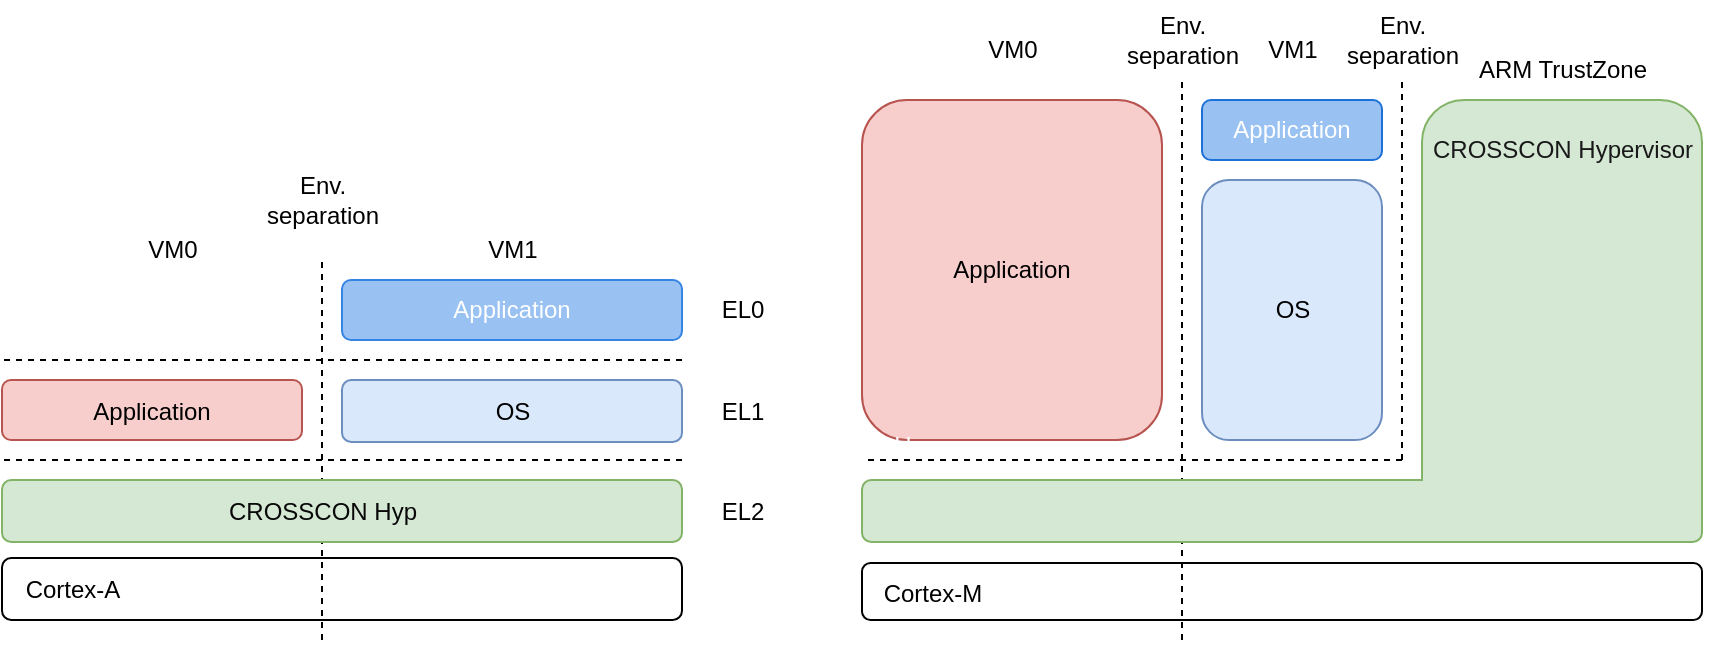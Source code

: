 <mxfile scale="1" border="0" version="28.0.7">
  <diagram name="Page-1" id="N9YFRs4YSw1XGKxDavS5">
    <mxGraphModel dx="1181" dy="661" grid="1" gridSize="10" guides="1" tooltips="1" connect="1" arrows="1" fold="1" page="1" pageScale="1" pageWidth="850" pageHeight="1100" math="0" shadow="0">
      <root>
        <mxCell id="0" />
        <mxCell id="1" parent="0" />
        <mxCell id="1tUTuDTMr8F8BZveSNRA-3" value="" style="rounded=1;whiteSpace=wrap;html=1;fillColor=none;" parent="1" vertex="1">
          <mxGeometry x="200" y="379" width="340" height="31" as="geometry" />
        </mxCell>
        <mxCell id="1tUTuDTMr8F8BZveSNRA-4" value="" style="endArrow=none;dashed=1;html=1;rounded=0;" parent="1" edge="1">
          <mxGeometry width="50" height="50" relative="1" as="geometry">
            <mxPoint x="360" y="420" as="sourcePoint" />
            <mxPoint x="360" y="230" as="targetPoint" />
          </mxGeometry>
        </mxCell>
        <mxCell id="1tUTuDTMr8F8BZveSNRA-7" value="&lt;div&gt;Env.&lt;/div&gt;&lt;div&gt;separation&lt;/div&gt;" style="text;html=1;align=center;verticalAlign=middle;resizable=0;points=[];autosize=1;strokeColor=none;fillColor=none;" parent="1" vertex="1">
          <mxGeometry x="320" y="180" width="80" height="40" as="geometry" />
        </mxCell>
        <mxCell id="1tUTuDTMr8F8BZveSNRA-8" value="Application" style="rounded=1;whiteSpace=wrap;html=1;fillColor=light-dark(#99c1f1, #1d293b);strokeColor=light-dark(#3584e4, #5c79a3);fontColor=light-dark(#ffffff, #ededed);" parent="1" vertex="1">
          <mxGeometry x="370" y="240" width="170" height="30" as="geometry" />
        </mxCell>
        <mxCell id="1tUTuDTMr8F8BZveSNRA-20" value="" style="rounded=1;whiteSpace=wrap;html=1;fillColor=#f8cecc;strokeColor=#b85450;" parent="1" vertex="1">
          <mxGeometry x="200" y="290" width="150" height="30" as="geometry" />
        </mxCell>
        <mxCell id="1tUTuDTMr8F8BZveSNRA-21" value="VM1" style="text;html=1;align=center;verticalAlign=middle;resizable=0;points=[];autosize=1;strokeColor=none;fillColor=none;" parent="1" vertex="1">
          <mxGeometry x="430" y="210" width="50" height="30" as="geometry" />
        </mxCell>
        <mxCell id="1tUTuDTMr8F8BZveSNRA-22" value="VM0" style="text;html=1;align=center;verticalAlign=middle;resizable=0;points=[];autosize=1;strokeColor=none;fillColor=none;" parent="1" vertex="1">
          <mxGeometry x="260" y="210" width="50" height="30" as="geometry" />
        </mxCell>
        <mxCell id="1tUTuDTMr8F8BZveSNRA-26" value="Application" style="text;html=1;align=center;verticalAlign=middle;whiteSpace=wrap;rounded=0;fontColor=light-dark(#000000,#EDEDED);" parent="1" vertex="1">
          <mxGeometry x="245" y="291" width="60" height="30" as="geometry" />
        </mxCell>
        <mxCell id="1tUTuDTMr8F8BZveSNRA-35" value="7" style="text;html=1;align=center;verticalAlign=middle;resizable=0;points=[];autosize=1;strokeColor=none;fillColor=none;" parent="1" vertex="1">
          <mxGeometry x="395" y="347.5" width="30" height="30" as="geometry" />
        </mxCell>
        <mxCell id="1tUTuDTMr8F8BZveSNRA-39" value="" style="rounded=1;whiteSpace=wrap;html=1;fillColor=#d5e8d4;strokeColor=#82b366;" parent="1" vertex="1">
          <mxGeometry x="200" y="340" width="340" height="31" as="geometry" />
        </mxCell>
        <mxCell id="1tUTuDTMr8F8BZveSNRA-40" value="CROSSCON Hyp" style="text;html=1;align=center;verticalAlign=middle;resizable=0;points=[];autosize=1;strokeColor=none;fillColor=none;fontColor=light-dark(#080808,#EDEDED);" parent="1" vertex="1">
          <mxGeometry x="300" y="341" width="120" height="30" as="geometry" />
        </mxCell>
        <mxCell id="1tUTuDTMr8F8BZveSNRA-41" value="" style="rounded=1;whiteSpace=wrap;html=1;fillColor=#dae8fc;strokeColor=#6c8ebf;" parent="1" vertex="1">
          <mxGeometry x="370" y="290" width="170" height="31" as="geometry" />
        </mxCell>
        <mxCell id="1tUTuDTMr8F8BZveSNRA-44" value="OS" style="text;html=1;align=center;verticalAlign=middle;resizable=0;points=[];autosize=1;fontColor=light-dark(#000000,#EDEDED);" parent="1" vertex="1">
          <mxGeometry x="435" y="291" width="40" height="30" as="geometry" />
        </mxCell>
        <mxCell id="1tUTuDTMr8F8BZveSNRA-54" value="TLS" style="text;html=1;align=center;verticalAlign=middle;resizable=0;points=[];autosize=1;strokeColor=none;fillColor=none;fontColor=light-dark(#ffffff, #ededed);" parent="1" vertex="1">
          <mxGeometry x="430" y="130" width="50" height="30" as="geometry" />
        </mxCell>
        <mxCell id="1tUTuDTMr8F8BZveSNRA-57" value="" style="endArrow=none;dashed=1;html=1;rounded=0;" parent="1" edge="1">
          <mxGeometry width="50" height="50" relative="1" as="geometry">
            <mxPoint x="540" y="330" as="sourcePoint" />
            <mxPoint x="200" y="330" as="targetPoint" />
          </mxGeometry>
        </mxCell>
        <mxCell id="1tUTuDTMr8F8BZveSNRA-58" value="EL2" style="text;html=1;align=center;verticalAlign=middle;resizable=0;points=[];autosize=1;strokeColor=none;fillColor=none;" parent="1" vertex="1">
          <mxGeometry x="550" y="340.5" width="40" height="30" as="geometry" />
        </mxCell>
        <mxCell id="1tUTuDTMr8F8BZveSNRA-59" value="EL1" style="text;html=1;align=center;verticalAlign=middle;resizable=0;points=[];autosize=1;strokeColor=none;fillColor=none;" parent="1" vertex="1">
          <mxGeometry x="550" y="290.5" width="40" height="30" as="geometry" />
        </mxCell>
        <mxCell id="1tUTuDTMr8F8BZveSNRA-60" value="EL0" style="text;html=1;align=center;verticalAlign=middle;resizable=0;points=[];autosize=1;strokeColor=none;fillColor=none;" parent="1" vertex="1">
          <mxGeometry x="550" y="240" width="40" height="30" as="geometry" />
        </mxCell>
        <mxCell id="tY7Y35Q1Gs9_EBNUWpvS-2" value="" style="endArrow=none;dashed=1;html=1;rounded=0;" edge="1" parent="1">
          <mxGeometry width="50" height="50" relative="1" as="geometry">
            <mxPoint x="540" y="280" as="sourcePoint" />
            <mxPoint x="200" y="280" as="targetPoint" />
          </mxGeometry>
        </mxCell>
        <mxCell id="tY7Y35Q1Gs9_EBNUWpvS-3" value="Cortex-A" style="text;html=1;align=center;verticalAlign=middle;resizable=0;points=[];autosize=1;strokeColor=none;fillColor=none;" vertex="1" parent="1">
          <mxGeometry x="200" y="380" width="70" height="30" as="geometry" />
        </mxCell>
        <mxCell id="tY7Y35Q1Gs9_EBNUWpvS-4" value="" style="rounded=1;whiteSpace=wrap;html=1;fillColor=#dae8fc;strokeColor=#6c8ebf;" vertex="1" parent="1">
          <mxGeometry x="800" y="190" width="90" height="130" as="geometry" />
        </mxCell>
        <mxCell id="tY7Y35Q1Gs9_EBNUWpvS-5" value="" style="rounded=1;whiteSpace=wrap;html=1;fillColor=#d5e8d4;strokeColor=#82b366;" vertex="1" parent="1">
          <mxGeometry x="910" y="150" width="140" height="220" as="geometry" />
        </mxCell>
        <mxCell id="tY7Y35Q1Gs9_EBNUWpvS-6" value="" style="rounded=1;whiteSpace=wrap;html=1;fillColor=none;" vertex="1" parent="1">
          <mxGeometry x="630" y="381.5" width="420" height="28.5" as="geometry" />
        </mxCell>
        <mxCell id="tY7Y35Q1Gs9_EBNUWpvS-7" value="" style="endArrow=none;dashed=1;html=1;rounded=0;" edge="1" parent="1">
          <mxGeometry width="50" height="50" relative="1" as="geometry">
            <mxPoint x="790" y="420" as="sourcePoint" />
            <mxPoint x="790" y="140" as="targetPoint" />
          </mxGeometry>
        </mxCell>
        <mxCell id="tY7Y35Q1Gs9_EBNUWpvS-8" value="&lt;div&gt;Env.&lt;/div&gt;&lt;div&gt;separation&lt;/div&gt;" style="text;html=1;align=center;verticalAlign=middle;resizable=0;points=[];autosize=1;strokeColor=none;fillColor=none;" vertex="1" parent="1">
          <mxGeometry x="750" y="100" width="80" height="40" as="geometry" />
        </mxCell>
        <mxCell id="tY7Y35Q1Gs9_EBNUWpvS-9" value="Application" style="rounded=1;whiteSpace=wrap;html=1;fillColor=light-dark(#99c1f1, #ededed);strokeColor=light-dark(#1c71d8, #ededed);fontColor=light-dark(#ffffff, #ededed);" vertex="1" parent="1">
          <mxGeometry x="800" y="150" width="90" height="30" as="geometry" />
        </mxCell>
        <mxCell id="tY7Y35Q1Gs9_EBNUWpvS-10" value="Cortex-M" style="text;html=1;align=center;verticalAlign=middle;resizable=0;points=[];autosize=1;strokeColor=none;fillColor=none;" vertex="1" parent="1">
          <mxGeometry x="630" y="381.5" width="70" height="30" as="geometry" />
        </mxCell>
        <mxCell id="tY7Y35Q1Gs9_EBNUWpvS-11" value="" style="rounded=1;whiteSpace=wrap;html=1;fillColor=#f8cecc;strokeColor=#b85450;" vertex="1" parent="1">
          <mxGeometry x="630" y="150" width="150" height="170" as="geometry" />
        </mxCell>
        <mxCell id="tY7Y35Q1Gs9_EBNUWpvS-12" value="VM1" style="text;html=1;align=center;verticalAlign=middle;resizable=0;points=[];autosize=1;strokeColor=none;fillColor=none;" vertex="1" parent="1">
          <mxGeometry x="820" y="110" width="50" height="30" as="geometry" />
        </mxCell>
        <mxCell id="tY7Y35Q1Gs9_EBNUWpvS-13" value="VM0" style="text;html=1;align=center;verticalAlign=middle;resizable=0;points=[];autosize=1;strokeColor=none;fillColor=none;" vertex="1" parent="1">
          <mxGeometry x="680" y="110" width="50" height="30" as="geometry" />
        </mxCell>
        <mxCell id="tY7Y35Q1Gs9_EBNUWpvS-14" value="Application" style="text;html=1;align=center;verticalAlign=middle;whiteSpace=wrap;rounded=0;fontColor=light-dark(#000000,#EDEDED);" vertex="1" parent="1">
          <mxGeometry x="675" y="220" width="60" height="30" as="geometry" />
        </mxCell>
        <mxCell id="tY7Y35Q1Gs9_EBNUWpvS-15" value="OS" style="text;html=1;align=center;verticalAlign=middle;resizable=0;points=[];autosize=1;strokeColor=none;fillColor=none;fontColor=light-dark(#000000,#EDEDED);" vertex="1" parent="1">
          <mxGeometry x="825" y="240" width="40" height="30" as="geometry" />
        </mxCell>
        <mxCell id="tY7Y35Q1Gs9_EBNUWpvS-16" value="" style="endArrow=none;dashed=1;html=1;rounded=0;" edge="1" parent="1">
          <mxGeometry width="50" height="50" relative="1" as="geometry">
            <mxPoint x="900" y="330" as="sourcePoint" />
            <mxPoint x="900" y="140" as="targetPoint" />
          </mxGeometry>
        </mxCell>
        <mxCell id="tY7Y35Q1Gs9_EBNUWpvS-17" value="&lt;div&gt;Env.&lt;/div&gt;&lt;div&gt;separation&lt;/div&gt;" style="text;html=1;align=center;verticalAlign=middle;resizable=0;points=[];autosize=1;strokeColor=none;fillColor=none;" vertex="1" parent="1">
          <mxGeometry x="860" y="100" width="80" height="40" as="geometry" />
        </mxCell>
        <mxCell id="tY7Y35Q1Gs9_EBNUWpvS-18" value="CROSSCON Hyp" style="text;html=1;align=center;verticalAlign=middle;resizable=0;points=[];autosize=1;strokeColor=none;fillColor=none;fontColor=light-dark(#ffffff, #ededed);" vertex="1" parent="1">
          <mxGeometry x="560" y="307.5" width="120" height="30" as="geometry" />
        </mxCell>
        <mxCell id="tY7Y35Q1Gs9_EBNUWpvS-19" value="" style="rounded=1;whiteSpace=wrap;html=1;fillColor=#d5e8d4;strokeColor=#82b366;" vertex="1" parent="1">
          <mxGeometry x="630" y="340" width="420" height="31" as="geometry" />
        </mxCell>
        <mxCell id="tY7Y35Q1Gs9_EBNUWpvS-20" value="" style="rounded=0;whiteSpace=wrap;html=1;fillColor=#d5e8d4;strokeColor=none;" vertex="1" parent="1">
          <mxGeometry x="910.5" y="339" width="139" height="21" as="geometry" />
        </mxCell>
        <mxCell id="tY7Y35Q1Gs9_EBNUWpvS-21" value="CROSSCON Hypervisor" style="text;html=1;align=center;verticalAlign=middle;resizable=0;points=[];autosize=1;strokeColor=none;fillColor=none;fontColor=light-dark(#191919,#EDEDED);" vertex="1" parent="1">
          <mxGeometry x="905" y="160" width="150" height="30" as="geometry" />
        </mxCell>
        <mxCell id="tY7Y35Q1Gs9_EBNUWpvS-22" value="" style="endArrow=none;dashed=1;html=1;rounded=0;" edge="1" parent="1">
          <mxGeometry width="50" height="50" relative="1" as="geometry">
            <mxPoint x="900" y="330" as="sourcePoint" />
            <mxPoint x="630" y="330" as="targetPoint" />
          </mxGeometry>
        </mxCell>
        <mxCell id="tY7Y35Q1Gs9_EBNUWpvS-23" value="ARM TrustZone" style="text;html=1;align=center;verticalAlign=middle;resizable=0;points=[];autosize=1;strokeColor=none;fillColor=none;" vertex="1" parent="1">
          <mxGeometry x="925" y="120" width="110" height="30" as="geometry" />
        </mxCell>
      </root>
    </mxGraphModel>
  </diagram>
</mxfile>
